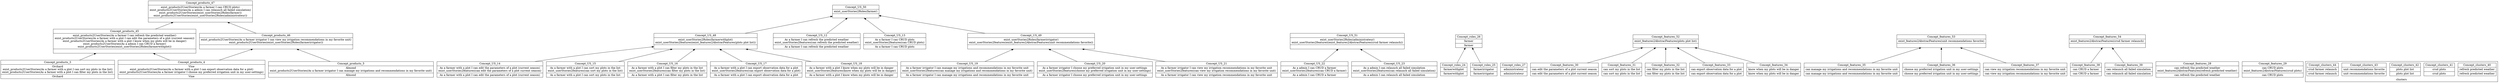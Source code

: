 digraph G { 
	rankdir=BT;
subgraph products { 
label="products";
4 [shape=record,label="{Concept_products_4|Vine\nexist_products2UserStories(As a farmer with a plot I can export observation data for a plot)\nexist_products2UserStories(As a farmer irrigator I choose my preferred irrigation unit in my user-settings)\n|Vine\n}"];
3 [shape=record,label="{Concept_products_3|Orchard\nexist_products2UserStories(As a farmer with a plot I can sort my plots in the list)\nexist_products2UserStories(As a farmer with a plot I can filter my plots in the list)\n|Orchard\n}"];
5 [shape=record,label="{Concept_products_5|Almond\nexist_products2UserStories(As a farmer irrigator I can manage my irrigations and recommendations in my favorite unit)\n|Almond\n}"];
45 [shape=record,label="{Concept_products_45|exist_products2UserStories(As a farmer  I can refresh the predicted weather)\nexist_products2UserStories(As a farmer with a plot I can edit the parameters of a plot (current season))\nexist_products2UserStories(As a farmer with a plot I know when my plots will be in danger)\nexist_products2UserStories(As a admin I can CRUD a farmer)\nexist_products2UserStories(exist_userStories2Roles(farmerwithplot))\n|}"];
46 [shape=record,label="{Concept_products_46|exist_products2UserStories(As a farmer irrigator I can view my irrigation recommendations in my favorite unit)\nexist_products2UserStories(exist_userStories2Roles(farmerirrigator))\n|}"];
47 [shape=record,label="{Concept_products_47|exist_products2UserStories(As a farmer I can CRUD plots)\nexist_products2UserStories(As a admin I can relaunch all failed simulation)\nexist_products2UserStories(exist_userStories2Roles(farmer))\nexist_products2UserStories(exist_userStories2Roles(administrateur))\n|}"];
	4 -> 45
	3 -> 45
	4 -> 46
	5 -> 46
	45 -> 47
	46 -> 47
}
subgraph US { 
label="US";
14 [shape=record,label="{Concept_US_14|As a farmer with a plot I can edit the parameters of a plot (current season)\nexist_userStories2features(can edit the parameters of a plot current season)\n|As a farmer with a plot I can edit the parameters of a plot (current season)\n}"];
15 [shape=record,label="{Concept_US_15|As a farmer with a plot I can sort my plots in the list\nexist_userStories2features(can sort my plots in the list)\n|As a farmer with a plot I can sort my plots in the list\n}"];
16 [shape=record,label="{Concept_US_16|As a farmer with a plot I can filter my plots in the list\nexist_userStories2features(can filter my plots in the list)\n|As a farmer with a plot I can filter my plots in the list\n}"];
17 [shape=record,label="{Concept_US_17|As a farmer with a plot I can export observation data for a plot\nexist_userStories2features(can export observation data for a plot)\n|As a farmer with a plot I can export observation data for a plot\n}"];
18 [shape=record,label="{Concept_US_18|As a farmer with a plot I know when my plots will be in danger\nexist_userStories2features(know when my plots will be in danger)\n|As a farmer with a plot I know when my plots will be in danger\n}"];
19 [shape=record,label="{Concept_US_19|As a farmer irrigator I can manage my irrigations and recommendations in my favorite unit\nexist_userStories2features(can manage my irrigations and recommendations in my favorite unit)\n|As a farmer irrigator I can manage my irrigations and recommendations in my favorite unit\n}"];
20 [shape=record,label="{Concept_US_20|As a farmer irrigator I choose my preferred irrigation unit in my user-settings\nexist_userStories2features(choose my preferred irrigation unit in my user-settings)\n|As a farmer irrigator I choose my preferred irrigation unit in my user-settings\n}"];
21 [shape=record,label="{Concept_US_21|As a farmer irrigator I can view my irrigation recommendations in my favorite unit\nexist_userStories2features(can view my irrigation recommendations in my favorite unit)\n|As a farmer irrigator I can view my irrigation recommendations in my favorite unit\n}"];
12 [shape=record,label="{Concept_US_12|As a farmer  I can refresh the predicted weather\nexist_userStories2features(can refresh the predicted weather)\n|As a farmer  I can refresh the predicted weather\n}"];
13 [shape=record,label="{Concept_US_13|As a farmer I can CRUD plots\nexist_userStories2features(can CRUD plots)\n|As a farmer I can CRUD plots\n}"];
22 [shape=record,label="{Concept_US_22|As a admin I can CRUD a farmer\nexist_userStories2features(can CRUD a farmer)\n|As a admin I can CRUD a farmer\n}"];
23 [shape=record,label="{Concept_US_23|As a admin I can relaunch all failed simulation\nexist_userStories2features(can relaunch all failed simulation)\n|As a admin I can relaunch all failed simulation\n}"];
48 [shape=record,label="{Concept_US_48|exist_userStories2Roles(farmerwithplot)\nexist_userStories2features(exist_features2AbstracFeatures(plots plot list))\n|}"];
49 [shape=record,label="{Concept_US_49|exist_userStories2Roles(farmerirrigator)\nexist_userStories2features(exist_features2AbstracFeatures(unit recommendations favorite))\n|}"];
50 [shape=record,label="{Concept_US_50|exist_userStories2Roles(farmer)\n|}"];
51 [shape=record,label="{Concept_US_51|exist_userStories2Roles(administrateur)\nexist_userStories2features(exist_features2AbstracFeatures(crud farmer relaunch))\n|}"];
	14 -> 48
	15 -> 48
	16 -> 48
	17 -> 48
	18 -> 48
	19 -> 49
	20 -> 49
	21 -> 49
	12 -> 50
	13 -> 50
	48 -> 50
	49 -> 50
	22 -> 51
	23 -> 51
}
subgraph roles { 
label="roles";
24 [shape=record,label="{Concept_roles_24|farmerwithplot\n|farmerwithplot\n}"];
25 [shape=record,label="{Concept_roles_25|farmerirrigator\n|farmerirrigator\n}"];
26 [shape=record,label="{Concept_roles_26|farmer\n|farmer\n}"];
27 [shape=record,label="{Concept_roles_27|administrateur\n|administrateur\n}"];
	24 -> 26
	25 -> 26
}
subgraph features { 
label="features";
30 [shape=record,label="{Concept_features_30|can edit the parameters of a plot current season\n|can edit the parameters of a plot current season\n}"];
31 [shape=record,label="{Concept_features_31|can sort my plots in the list\n|can sort my plots in the list\n}"];
32 [shape=record,label="{Concept_features_32|can filter my plots in the list\n|can filter my plots in the list\n}"];
33 [shape=record,label="{Concept_features_33|can export observation data for a plot\n|can export observation data for a plot\n}"];
34 [shape=record,label="{Concept_features_34|know when my plots will be in danger\n|know when my plots will be in danger\n}"];
35 [shape=record,label="{Concept_features_35|can manage my irrigations and recommendations in my favorite unit\n|can manage my irrigations and recommendations in my favorite unit\n}"];
36 [shape=record,label="{Concept_features_36|choose my preferred irrigation unit in my user-settings\n|choose my preferred irrigation unit in my user-settings\n}"];
37 [shape=record,label="{Concept_features_37|can view my irrigation recommendations in my favorite unit\n|can view my irrigation recommendations in my favorite unit\n}"];
38 [shape=record,label="{Concept_features_38|can CRUD a farmer\n|can CRUD a farmer\n}"];
39 [shape=record,label="{Concept_features_39|can relaunch all failed simulation\n|can relaunch all failed simulation\n}"];
28 [shape=record,label="{Concept_features_28|can refresh the predicted weather\nexist_features2AbstracFeatures(refresh predicted weather)\n|can refresh the predicted weather\n}"];
29 [shape=record,label="{Concept_features_29|can CRUD plots\nexist_features2AbstracFeatures(crud plots)\n|can CRUD plots\n}"];
52 [shape=record,label="{Concept_features_52|exist_features2AbstracFeatures(plots plot list)\n|}"];
53 [shape=record,label="{Concept_features_53|exist_features2AbstracFeatures(unit recommendations favorite)\n|}"];
54 [shape=record,label="{Concept_features_54|exist_features2AbstracFeatures(crud farmer relaunch)\n|}"];
	30 -> 52
	31 -> 52
	32 -> 52
	33 -> 52
	34 -> 52
	35 -> 53
	36 -> 53
	37 -> 53
	38 -> 54
	39 -> 54
}
subgraph clusters { 
label="clusters";
40 [shape=record,label="{Concept_clusters_40|refresh predicted weather\n|refresh predicted weather\n}"];
41 [shape=record,label="{Concept_clusters_41|crud plots\n|crud plots\n}"];
42 [shape=record,label="{Concept_clusters_42|plots plot list\n|plots plot list\n}"];
43 [shape=record,label="{Concept_clusters_43|unit recommendations favorite\n|unit recommendations favorite\n}"];
44 [shape=record,label="{Concept_clusters_44|crud farmer relaunch\n|crud farmer relaunch\n}"];
}
}